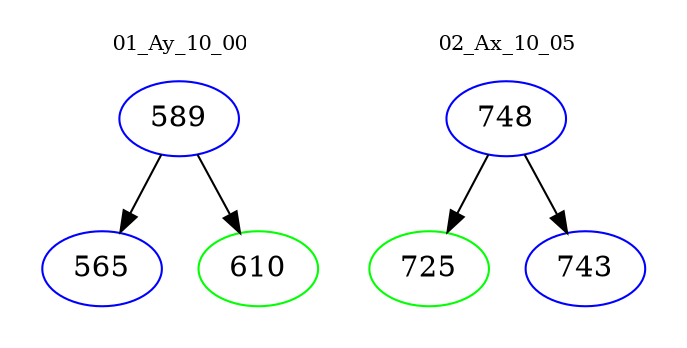 digraph{
subgraph cluster_0 {
color = white
label = "01_Ay_10_00";
fontsize=10;
T0_589 [label="589", color="blue"]
T0_589 -> T0_565 [color="black"]
T0_565 [label="565", color="blue"]
T0_589 -> T0_610 [color="black"]
T0_610 [label="610", color="green"]
}
subgraph cluster_1 {
color = white
label = "02_Ax_10_05";
fontsize=10;
T1_748 [label="748", color="blue"]
T1_748 -> T1_725 [color="black"]
T1_725 [label="725", color="green"]
T1_748 -> T1_743 [color="black"]
T1_743 [label="743", color="blue"]
}
}
